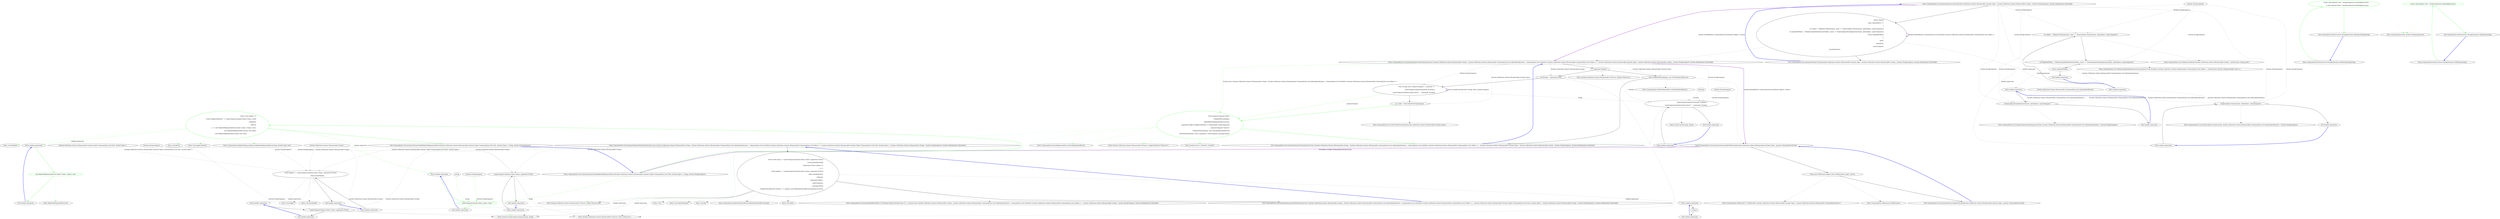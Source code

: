 digraph  {
m0_66 [label="Entry Unk.SingleOrDefault", span="", cluster="Unk.SingleOrDefault", file="InstanceChooser.cs"];
m0_28 [label="Entry CommandLine.Core.InstanceChooser.MakeNotParsed(System.Collections.Generic.IEnumerable<System.Type>, params CommandLine.Error[])", span="95-95", cluster="CommandLine.Core.InstanceChooser.MakeNotParsed(System.Collections.Generic.IEnumerable<System.Type>, params CommandLine.Error[])", file="InstanceChooser.cs"];
m0_77 [label="return new NotParsed<object>(new NullInstance(), types, errors);", span="97-97", cluster="CommandLine.Core.InstanceChooser.MakeNotParsed(System.Collections.Generic.IEnumerable<System.Type>, params CommandLine.Error[])", file="InstanceChooser.cs"];
m0_78 [label="Exit CommandLine.Core.InstanceChooser.MakeNotParsed(System.Collections.Generic.IEnumerable<System.Type>, params CommandLine.Error[])", span="95-95", cluster="CommandLine.Core.InstanceChooser.MakeNotParsed(System.Collections.Generic.IEnumerable<System.Type>, params CommandLine.Error[])", file="InstanceChooser.cs"];
m0_26 [label="Entry System.Collections.Generic.IEnumerable<TSource>.Empty<TSource>()", span="57-57", cluster="System.Collections.Generic.IEnumerable<TSource>.Empty<TSource>()", file="InstanceChooser.cs"];
m0_45 [label="Entry Unk.>", span="", cluster="Unk.>", file="InstanceChooser.cs"];
m0_49 [label="Entry Unk.MakeNotParsed", span="", cluster="Unk.MakeNotParsed", file="InstanceChooser.cs"];
m0_44 [label="Entry Unk.Any", span="", cluster="Unk.Any", file="InstanceChooser.cs"];
m0_18 [label="Entry CommandLine.Core.NameLookup.HavingSeparator(string, System.Collections.Generic.IEnumerable<CommandLine.Core.OptionSpecification>, System.StringComparer)", span="16-16", cluster="CommandLine.Core.NameLookup.HavingSeparator(string, System.Collections.Generic.IEnumerable<CommandLine.Core.OptionSpecification>, System.StringComparer)", file="InstanceChooser.cs"];
m0_31 [label="Entry System.Func<T, TResult>.Invoke(T)", span="0-0", cluster="System.Func<T, TResult>.Invoke(T)", file="InstanceChooser.cs"];
m0_79 [label="Entry CommandLine.NotParsed<T>.NotParsed(T, System.Collections.Generic.IEnumerable<System.Type>, System.Collections.Generic.IEnumerable<CommandLine.Error>)", span="136-136", cluster="CommandLine.NotParsed<T>.NotParsed(T, System.Collections.Generic.IEnumerable<System.Type>, System.Collections.Generic.IEnumerable<CommandLine.Error>)", file="InstanceChooser.cs"];
m0_48 [label="Entry CommandLine.BadVerbSelectedError.BadVerbSelectedError(string)", span="357-357", cluster="CommandLine.BadVerbSelectedError.BadVerbSelectedError(string)", file="InstanceChooser.cs"];
m0_68 [label="Entry CommandLine.HelpVerbRequestedError.HelpVerbRequestedError(string, System.Type, bool)", span="383-383", cluster="CommandLine.HelpVerbRequestedError.HelpVerbRequestedError(string, System.Type, bool)", file="InstanceChooser.cs"];
m0_3 [label="Entry CommandLine.Core.InstanceChooser.Choose(System.Func<System.Collections.Generic.IEnumerable<string>, System.Collections.Generic.IEnumerable<CommandLine.Core.OptionSpecification>, CommandLine.Core.StatePair<System.Collections.Generic.IEnumerable<CommandLine.Core.Token>>>, System.Collections.Generic.IEnumerable<System.Type>, System.Collections.Generic.IEnumerable<string>, System.StringComparer, System.Globalization.CultureInfo)", span="32-32", cluster="CommandLine.Core.InstanceChooser.Choose(System.Func<System.Collections.Generic.IEnumerable<string>, System.Collections.Generic.IEnumerable<CommandLine.Core.OptionSpecification>, CommandLine.Core.StatePair<System.Collections.Generic.IEnumerable<CommandLine.Core.Token>>>, System.Collections.Generic.IEnumerable<System.Type>, System.Collections.Generic.IEnumerable<string>, System.StringComparer, System.Globalization.CultureInfo)", file="InstanceChooser.cs"];
m0_24 [label="return preprocCompare(''help'')\r\n                ? MakeNotParsed(types,\r\n                    MakeHelpVerbRequestedError(verbs,\r\n                        arguments.Skip(1).SingleOrDefault() ?? string.Empty, nameComparer))\r\n                : preprocCompare(''version'')\r\n                    ? MakeNotParsed(types, new VersionRequestedError())\r\n                    : MatchVerb(tokenizer, verbs, arguments, nameComparer, parsingCulture);", span="52-58", cluster="CommandLine.Core.InstanceChooser.Choose(System.Func<System.Collections.Generic.IEnumerable<string>, System.Collections.Generic.IEnumerable<CommandLine.Core.OptionSpecification>, CommandLine.Core.StatePair<System.Collections.Generic.IEnumerable<CommandLine.Core.Token>>>, System.Collections.Generic.IEnumerable<System.Type>, System.Collections.Generic.IEnumerable<string>, System.StringComparer, System.Globalization.CultureInfo)", color=green, community=1, file="InstanceChooser.cs"];
m0_22 [label="Func<string, bool> preprocCompare = command =>\r\n                    nameComparer.Equals(command, firstArg) ||\r\n                    nameComparer.Equals(string.Concat(''--'', command), firstArg)", span="46-48", cluster="CommandLine.Core.InstanceChooser.Choose(System.Func<System.Collections.Generic.IEnumerable<string>, System.Collections.Generic.IEnumerable<CommandLine.Core.OptionSpecification>, CommandLine.Core.StatePair<System.Collections.Generic.IEnumerable<CommandLine.Core.Token>>>, System.Collections.Generic.IEnumerable<System.Type>, System.Collections.Generic.IEnumerable<string>, System.StringComparer, System.Globalization.CultureInfo)", file="InstanceChooser.cs"];
m0_23 [label="var verbs = Verb.SelectFromTypes(types)", span="50-50", cluster="CommandLine.Core.InstanceChooser.Choose(System.Func<System.Collections.Generic.IEnumerable<string>, System.Collections.Generic.IEnumerable<CommandLine.Core.OptionSpecification>, CommandLine.Core.StatePair<System.Collections.Generic.IEnumerable<CommandLine.Core.Token>>>, System.Collections.Generic.IEnumerable<System.Type>, System.Collections.Generic.IEnumerable<string>, System.StringComparer, System.Globalization.CultureInfo)", file="InstanceChooser.cs"];
m0_19 [label="arguments.Empty()", span="39-39", cluster="CommandLine.Core.InstanceChooser.Choose(System.Func<System.Collections.Generic.IEnumerable<string>, System.Collections.Generic.IEnumerable<CommandLine.Core.OptionSpecification>, CommandLine.Core.StatePair<System.Collections.Generic.IEnumerable<CommandLine.Core.Token>>>, System.Collections.Generic.IEnumerable<System.Type>, System.Collections.Generic.IEnumerable<string>, System.StringComparer, System.Globalization.CultureInfo)", file="InstanceChooser.cs"];
m0_20 [label="return MakeNotParsed(types, new NoVerbSelectedError());", span="41-41", cluster="CommandLine.Core.InstanceChooser.Choose(System.Func<System.Collections.Generic.IEnumerable<string>, System.Collections.Generic.IEnumerable<CommandLine.Core.OptionSpecification>, CommandLine.Core.StatePair<System.Collections.Generic.IEnumerable<CommandLine.Core.Token>>>, System.Collections.Generic.IEnumerable<System.Type>, System.Collections.Generic.IEnumerable<string>, System.StringComparer, System.Globalization.CultureInfo)", file="InstanceChooser.cs"];
m0_21 [label="var firstArg = arguments.First()", span="44-44", cluster="CommandLine.Core.InstanceChooser.Choose(System.Func<System.Collections.Generic.IEnumerable<string>, System.Collections.Generic.IEnumerable<CommandLine.Core.OptionSpecification>, CommandLine.Core.StatePair<System.Collections.Generic.IEnumerable<CommandLine.Core.Token>>>, System.Collections.Generic.IEnumerable<System.Type>, System.Collections.Generic.IEnumerable<string>, System.StringComparer, System.Globalization.CultureInfo)", file="InstanceChooser.cs"];
m0_25 [label="Exit CommandLine.Core.InstanceChooser.Choose(System.Func<System.Collections.Generic.IEnumerable<string>, System.Collections.Generic.IEnumerable<CommandLine.Core.OptionSpecification>, CommandLine.Core.StatePair<System.Collections.Generic.IEnumerable<CommandLine.Core.Token>>>, System.Collections.Generic.IEnumerable<System.Type>, System.Collections.Generic.IEnumerable<string>, System.StringComparer, System.Globalization.CultureInfo)", span="32-32", cluster="CommandLine.Core.InstanceChooser.Choose(System.Func<System.Collections.Generic.IEnumerable<string>, System.Collections.Generic.IEnumerable<CommandLine.Core.OptionSpecification>, CommandLine.Core.StatePair<System.Collections.Generic.IEnumerable<CommandLine.Core.Token>>>, System.Collections.Generic.IEnumerable<System.Type>, System.Collections.Generic.IEnumerable<string>, System.StringComparer, System.Globalization.CultureInfo)", file="InstanceChooser.cs"];
m0_14 [label="Entry CommandLine.Core.NameLookup.Contains(string, System.Collections.Generic.IEnumerable<CommandLine.Core.OptionSpecification>, System.StringComparer)", span="11-11", cluster="CommandLine.Core.NameLookup.Contains(string, System.Collections.Generic.IEnumerable<CommandLine.Core.OptionSpecification>, System.StringComparer)", file="InstanceChooser.cs"];
m0_35 [label="Entry CommandLine.VersionRequestedError.VersionRequestedError()", span="432-432", cluster="CommandLine.VersionRequestedError.VersionRequestedError()", file="InstanceChooser.cs"];
m0_40 [label="Entry System.StringComparer.Equals(string, string)", span="0-0", cluster="System.StringComparer.Equals(string, string)", file="InstanceChooser.cs"];
m0_67 [label="Entry Unk.ToMaybe", span="", cluster="Unk.ToMaybe", file="InstanceChooser.cs"];
m0_56 [label="Entry Unk.Single", span="", cluster="Unk.Single", file="InstanceChooser.cs"];
m0_41 [label="Entry string.Concat(string, string)", span="0-0", cluster="string.Concat(string, string)", file="InstanceChooser.cs"];
m0_15 [label="Entry lambda expression", span="23-23", cluster="lambda expression", file="InstanceChooser.cs"];
m0_70 [label="Entry lambda expression", span="87-87", cluster="lambda expression", file="InstanceChooser.cs"];
m0_73 [label="Entry lambda expression", span="90-90", cluster="lambda expression", file="InstanceChooser.cs"];
m0_71 [label="nameComparer.Equals(v.Item1.Name, verb)", span="87-87", cluster="lambda expression", color=green, community=0, file="InstanceChooser.cs"];
m0_72 [label="Exit lambda expression", span="87-87", cluster="lambda expression", file="InstanceChooser.cs"];
m0_74 [label="new HelpVerbRequestedError(v.Item1.Name, v.Item2, true)", span="90-90", cluster="lambda expression", color=green, community=0, file="InstanceChooser.cs"];
m0_75 [label="Exit lambda expression", span="90-90", cluster="lambda expression", file="InstanceChooser.cs"];
m0_38 [label="nameComparer.Equals(command, firstArg) ||\r\n                    nameComparer.Equals(string.Concat(''--'', command), firstArg)", span="47-48", cluster="lambda expression", file="InstanceChooser.cs"];
m0_51 [label="nameComparer.Equals(a.Item1.Name, arguments.First())", span="68-68", cluster="lambda expression", file="InstanceChooser.cs"];
m0_54 [label="verbs.Single(v => nameComparer.Equals(v.Item1.Name, arguments.First()))\r\n                                .Item2.AutoDefault()", span="72-73", cluster="lambda expression", file="InstanceChooser.cs"];
m0_59 [label="nameComparer.Equals(v.Item1.Name, arguments.First())", span="72-72", cluster="lambda expression", file="InstanceChooser.cs"];
m0_5 [label="var tokens = Tokenizer.Tokenize(args, name => NameLookup.Contains(name, optionSpecs, nameComparer))", span="22-22", cluster="lambda expression", file="InstanceChooser.cs"];
m0_12 [label="NameLookup.Contains(name, optionSpecs, nameComparer)", span="22-22", cluster="lambda expression", file="InstanceChooser.cs"];
m0_6 [label="var explodedTokens = Tokenizer.ExplodeOptionList(tokens, name => NameLookup.HavingSeparator(name, optionSpecs, nameComparer))", span="23-23", cluster="lambda expression", file="InstanceChooser.cs"];
m0_16 [label="NameLookup.HavingSeparator(name, optionSpecs, nameComparer)", span="23-23", cluster="lambda expression", file="InstanceChooser.cs"];
m0_4 [label="Entry lambda expression", span="20-25", cluster="lambda expression", file="InstanceChooser.cs"];
m0_37 [label="Entry lambda expression", span="46-48", cluster="lambda expression", file="InstanceChooser.cs"];
m0_39 [label="Exit lambda expression", span="46-48", cluster="lambda expression", file="InstanceChooser.cs"];
m0_50 [label="Entry lambda expression", span="68-68", cluster="lambda expression", file="InstanceChooser.cs"];
m0_53 [label="Entry lambda expression", span="71-73", cluster="lambda expression", file="InstanceChooser.cs"];
m0_61 [label="Entry lambda expression", span="78-78", cluster="lambda expression", file="InstanceChooser.cs"];
m0_52 [label="Exit lambda expression", span="68-68", cluster="lambda expression", file="InstanceChooser.cs"];
m0_55 [label="Exit lambda expression", span="71-73", cluster="lambda expression", file="InstanceChooser.cs"];
m0_58 [label="Entry lambda expression", span="72-72", cluster="lambda expression", file="InstanceChooser.cs"];
m0_60 [label="Exit lambda expression", span="72-72", cluster="lambda expression", file="InstanceChooser.cs"];
m0_11 [label="Entry lambda expression", span="22-22", cluster="lambda expression", file="InstanceChooser.cs"];
m0_13 [label="Exit lambda expression", span="22-22", cluster="lambda expression", file="InstanceChooser.cs"];
m0_7 [label="return explodedTokens;", span="24-24", cluster="lambda expression", file="InstanceChooser.cs"];
m0_17 [label="Exit lambda expression", span="23-23", cluster="lambda expression", file="InstanceChooser.cs"];
m0_8 [label="Exit lambda expression", span="20-25", cluster="lambda expression", file="InstanceChooser.cs"];
m0_62 [label="v.Item2", span="78-78", cluster="lambda expression", file="InstanceChooser.cs"];
m0_63 [label="Exit lambda expression", span="78-78", cluster="lambda expression", file="InstanceChooser.cs"];
m0_29 [label="Entry System.Collections.Generic.IEnumerable<TSource>.First<TSource>()", span="0-0", cluster="System.Collections.Generic.IEnumerable<TSource>.First<TSource>()", file="InstanceChooser.cs"];
m0_32 [label="Entry System.Collections.Generic.IEnumerable<TSource>.Skip<TSource>(int)", span="0-0", cluster="System.Collections.Generic.IEnumerable<TSource>.Skip<TSource>(int)", file="InstanceChooser.cs"];
m0_34 [label="Entry CommandLine.Core.InstanceChooser.MakeHelpVerbRequestedError(System.Collections.Generic.IEnumerable<System.Tuple<CommandLine.Core.Verb, System.Type>>, string, System.StringComparer)", span="81-81", cluster="CommandLine.Core.InstanceChooser.MakeHelpVerbRequestedError(System.Collections.Generic.IEnumerable<System.Tuple<CommandLine.Core.Verb, System.Type>>, string, System.StringComparer)", file="InstanceChooser.cs"];
m0_64 [label="return verb.Length > 0\r\n                ? verbs.SingleOrDefault(v => nameComparer.Equals(v.Item1.Name, verb))\r\n                        .ToMaybe()\r\n                        .Return(\r\n                            v => new HelpVerbRequestedError(v.Item1.Name, v.Item2, true),\r\n                            new HelpVerbRequestedError(null, null, false))\r\n                : new HelpVerbRequestedError(null, null, false);", span="86-92", cluster="CommandLine.Core.InstanceChooser.MakeHelpVerbRequestedError(System.Collections.Generic.IEnumerable<System.Tuple<CommandLine.Core.Verb, System.Type>>, string, System.StringComparer)", color=green, community=1, file="InstanceChooser.cs"];
m0_65 [label="Exit CommandLine.Core.InstanceChooser.MakeHelpVerbRequestedError(System.Collections.Generic.IEnumerable<System.Tuple<CommandLine.Core.Verb, System.Type>>, string, System.StringComparer)", span="81-81", cluster="CommandLine.Core.InstanceChooser.MakeHelpVerbRequestedError(System.Collections.Generic.IEnumerable<System.Tuple<CommandLine.Core.Verb, System.Type>>, string, System.StringComparer)", file="InstanceChooser.cs"];
m0_47 [label="Entry Unk.Select", span="", cluster="Unk.Select", file="InstanceChooser.cs"];
m0_27 [label="Entry CommandLine.NoVerbSelectedError.NoVerbSelectedError()", span="421-421", cluster="CommandLine.NoVerbSelectedError.NoVerbSelectedError()", file="InstanceChooser.cs"];
m0_0 [label="Entry CommandLine.Core.InstanceChooser.Choose(System.Collections.Generic.IEnumerable<System.Type>, System.Collections.Generic.IEnumerable<string>, System.StringComparer, System.Globalization.CultureInfo)", span="13-13", cluster="CommandLine.Core.InstanceChooser.Choose(System.Collections.Generic.IEnumerable<System.Type>, System.Collections.Generic.IEnumerable<string>, System.StringComparer, System.Globalization.CultureInfo)", file="InstanceChooser.cs"];
m0_1 [label="return Choose(\r\n                (args, optionSpecs) =>\r\n                    {\r\n                        var tokens = Tokenizer.Tokenize(args, name => NameLookup.Contains(name, optionSpecs, nameComparer));\r\n                        var explodedTokens = Tokenizer.ExplodeOptionList(tokens, name => NameLookup.HavingSeparator(name, optionSpecs, nameComparer));\r\n                        return explodedTokens;\r\n                    },\r\n                types,\r\n                arguments,\r\n                nameComparer,\r\n                parsingCulture);", span="19-29", cluster="CommandLine.Core.InstanceChooser.Choose(System.Collections.Generic.IEnumerable<System.Type>, System.Collections.Generic.IEnumerable<string>, System.StringComparer, System.Globalization.CultureInfo)", file="InstanceChooser.cs"];
m0_2 [label="Exit CommandLine.Core.InstanceChooser.Choose(System.Collections.Generic.IEnumerable<System.Type>, System.Collections.Generic.IEnumerable<string>, System.StringComparer, System.Globalization.CultureInfo)", span="13-13", cluster="CommandLine.Core.InstanceChooser.Choose(System.Collections.Generic.IEnumerable<System.Type>, System.Collections.Generic.IEnumerable<string>, System.StringComparer, System.Globalization.CultureInfo)", file="InstanceChooser.cs"];
m0_9 [label="Entry CommandLine.Core.Tokenizer.Tokenize(System.Collections.Generic.IEnumerable<string>, System.Func<string, bool>)", span="12-12", cluster="CommandLine.Core.Tokenizer.Tokenize(System.Collections.Generic.IEnumerable<string>, System.Func<string, bool>)", file="InstanceChooser.cs"];
m0_69 [label="Entry Unk.Return", span="", cluster="Unk.Return", file="InstanceChooser.cs"];
m0_36 [label="Entry CommandLine.Core.InstanceChooser.MatchVerb(System.Func<System.Collections.Generic.IEnumerable<string>, System.Collections.Generic.IEnumerable<CommandLine.Core.OptionSpecification>, CommandLine.Core.StatePair<System.Collections.Generic.IEnumerable<CommandLine.Core.Token>>>, System.Collections.Generic.IEnumerable<System.Tuple<CommandLine.Core.Verb, System.Type>>, System.Collections.Generic.IEnumerable<string>, System.StringComparer, System.Globalization.CultureInfo)", span="61-61", cluster="CommandLine.Core.InstanceChooser.MatchVerb(System.Func<System.Collections.Generic.IEnumerable<string>, System.Collections.Generic.IEnumerable<CommandLine.Core.OptionSpecification>, CommandLine.Core.StatePair<System.Collections.Generic.IEnumerable<CommandLine.Core.Token>>>, System.Collections.Generic.IEnumerable<System.Tuple<CommandLine.Core.Verb, System.Type>>, System.Collections.Generic.IEnumerable<string>, System.StringComparer, System.Globalization.CultureInfo)", file="InstanceChooser.cs"];
m0_42 [label="return verbs.Any(a => nameComparer.Equals(a.Item1.Name, arguments.First()))\r\n                ? InstanceBuilder.Build(\r\n                    Maybe.Just<Func<object>>(\r\n                        () =>\r\n                            verbs.Single(v => nameComparer.Equals(v.Item1.Name, arguments.First()))\r\n                                .Item2.AutoDefault()),\r\n                    tokenizer,\r\n                    arguments.Skip(1),\r\n                    nameComparer,\r\n                    parsingCulture)\r\n                : MakeNotParsed(verbs.Select(v => v.Item2), new BadVerbSelectedError(arguments.First()));", span="68-78", cluster="CommandLine.Core.InstanceChooser.MatchVerb(System.Func<System.Collections.Generic.IEnumerable<string>, System.Collections.Generic.IEnumerable<CommandLine.Core.OptionSpecification>, CommandLine.Core.StatePair<System.Collections.Generic.IEnumerable<CommandLine.Core.Token>>>, System.Collections.Generic.IEnumerable<System.Tuple<CommandLine.Core.Verb, System.Type>>, System.Collections.Generic.IEnumerable<string>, System.StringComparer, System.Globalization.CultureInfo)", file="InstanceChooser.cs"];
m0_43 [label="Exit CommandLine.Core.InstanceChooser.MatchVerb(System.Func<System.Collections.Generic.IEnumerable<string>, System.Collections.Generic.IEnumerable<CommandLine.Core.OptionSpecification>, CommandLine.Core.StatePair<System.Collections.Generic.IEnumerable<CommandLine.Core.Token>>>, System.Collections.Generic.IEnumerable<System.Tuple<CommandLine.Core.Verb, System.Type>>, System.Collections.Generic.IEnumerable<string>, System.StringComparer, System.Globalization.CultureInfo)", span="61-61", cluster="CommandLine.Core.InstanceChooser.MatchVerb(System.Func<System.Collections.Generic.IEnumerable<string>, System.Collections.Generic.IEnumerable<CommandLine.Core.OptionSpecification>, CommandLine.Core.StatePair<System.Collections.Generic.IEnumerable<CommandLine.Core.Token>>>, System.Collections.Generic.IEnumerable<System.Tuple<CommandLine.Core.Verb, System.Type>>, System.Collections.Generic.IEnumerable<string>, System.StringComparer, System.Globalization.CultureInfo)", file="InstanceChooser.cs"];
m0_46 [label="Entry CommandLine.Core.InstanceBuilder.Build<T>(CSharpx.Maybe<System.Func<T>>, System.Func<System.Collections.Generic.IEnumerable<string>, System.Collections.Generic.IEnumerable<CommandLine.Core.OptionSpecification>, CommandLine.Core.StatePair<System.Collections.Generic.IEnumerable<CommandLine.Core.Token>>>, System.Collections.Generic.IEnumerable<string>, System.StringComparer, System.Globalization.CultureInfo)", span="35-35", cluster="CommandLine.Core.InstanceBuilder.Build<T>(CSharpx.Maybe<System.Func<T>>, System.Func<System.Collections.Generic.IEnumerable<string>, System.Collections.Generic.IEnumerable<CommandLine.Core.OptionSpecification>, CommandLine.Core.StatePair<System.Collections.Generic.IEnumerable<CommandLine.Core.Token>>>, System.Collections.Generic.IEnumerable<string>, System.StringComparer, System.Globalization.CultureInfo)", file="InstanceChooser.cs"];
m0_57 [label="Entry Unk.AutoDefault", span="", cluster="Unk.AutoDefault", file="InstanceChooser.cs"];
m0_80 [label="Entry CommandLine.NullInstance.NullInstance()", span="9-9", cluster="CommandLine.NullInstance.NullInstance()", file="InstanceChooser.cs"];
m0_30 [label="Entry CommandLine.Core.Verb.SelectFromTypes(System.Collections.Generic.IEnumerable<System.Type>)", span="40-40", cluster="CommandLine.Core.Verb.SelectFromTypes(System.Collections.Generic.IEnumerable<System.Type>)", file="InstanceChooser.cs"];
m0_10 [label="Entry CommandLine.Core.Tokenizer.ExplodeOptionList(CommandLine.Core.StatePair<System.Collections.Generic.IEnumerable<CommandLine.Core.Token>>, System.Func<string, CSharpx.Maybe<char>>)", span="45-45", cluster="CommandLine.Core.Tokenizer.ExplodeOptionList(CommandLine.Core.StatePair<System.Collections.Generic.IEnumerable<CommandLine.Core.Token>>, System.Func<string, CSharpx.Maybe<char>>)", file="InstanceChooser.cs"];
m0_33 [label="Entry System.Collections.Generic.IEnumerable<TSource>.SingleOrDefault<TSource>()", span="0-0", cluster="System.Collections.Generic.IEnumerable<TSource>.SingleOrDefault<TSource>()", file="InstanceChooser.cs"];
m0_76 [label="Entry HelpVerbRequestedError.cstr", span="", cluster="HelpVerbRequestedError.cstr", file="InstanceChooser.cs"];
m0_88 [label=string, span="", file="InstanceChooser.cs"];
m0_89 [label="System.StringComparer", span="", file="InstanceChooser.cs"];
m0_83 [label="System.StringComparer", span="", file="InstanceChooser.cs"];
m0_84 [label=firstArg, span="", file="InstanceChooser.cs"];
m0_85 [label="System.Collections.Generic.IEnumerable<string>", span="", file="InstanceChooser.cs"];
m0_86 [label="System.StringComparer", span="", file="InstanceChooser.cs"];
m0_87 [label="System.Collections.Generic.IEnumerable<System.Tuple<CommandLine.Core.Verb, System.Type>>", span="", file="InstanceChooser.cs"];
m0_81 [label="System.StringComparer", span="", file="InstanceChooser.cs"];
m0_82 [label="System.Collections.Generic.IEnumerable<CommandLine.Core.OptionSpecification>", span="", file="InstanceChooser.cs"];
m1_37 [label="Entry string.Equals(string, System.StringComparison)", span="0-0", cluster="string.Equals(string, System.StringComparison)", file="StringExtensions.cs"];
m1_34 [label="Entry CommandLine.Infrastructure.StringExtensions.IsBooleanString(string)", span="55-55", cluster="CommandLine.Infrastructure.StringExtensions.IsBooleanString(string)", file="StringExtensions.cs"];
m1_35 [label="return value.Equals(''true'', StringComparison.OrdinalIgnoreCase)\r\n                || value.Equals(''false'', StringComparison.OrdinalIgnoreCase);", span="57-58", cluster="CommandLine.Infrastructure.StringExtensions.IsBooleanString(string)", color=green, community=0, file="StringExtensions.cs"];
m1_36 [label="Exit CommandLine.Infrastructure.StringExtensions.IsBooleanString(string)", span="55-55", cluster="CommandLine.Infrastructure.StringExtensions.IsBooleanString(string)", file="StringExtensions.cs"];
m1_38 [label="Entry CommandLine.Infrastructure.StringExtensions.ToBoolean(string)", span="61-61", cluster="CommandLine.Infrastructure.StringExtensions.ToBoolean(string)", file="StringExtensions.cs"];
m1_39 [label="return value.Equals(''true'', StringComparison.OrdinalIgnoreCase);", span="63-63", cluster="CommandLine.Infrastructure.StringExtensions.ToBoolean(string)", color=green, community=0, file="StringExtensions.cs"];
m1_40 [label="Exit CommandLine.Infrastructure.StringExtensions.ToBoolean(string)", span="61-61", cluster="CommandLine.Infrastructure.StringExtensions.ToBoolean(string)", file="StringExtensions.cs"];
m0_28 -> m0_34  [key=3, color=darkorchid, style=bold, label="Parameter variable CommandLine.Error[] errors"];
m0_28 -> m0_77  [key=0, style=solid];
m0_77 -> m0_78  [key=0, style=solid];
m0_77 -> m0_79  [key=2, style=dotted];
m0_77 -> m0_80  [key=2, style=dotted];
m0_78 -> m0_28  [key=0, style=bold, color=blue];
m0_3 -> m0_24  [key=1, style=dashed, color=green, label="System.Func<System.Collections.Generic.IEnumerable<string>, System.Collections.Generic.IEnumerable<CommandLine.Core.OptionSpecification>, CommandLine.Core.StatePair<System.Collections.Generic.IEnumerable<CommandLine.Core.Token>>>"];
m0_3 -> m0_19  [key=0, style=solid];
m0_3 -> m0_20  [key=1, style=dashed, color=darkseagreen4, label="System.Collections.Generic.IEnumerable<System.Type>"];
m0_3 -> m0_21  [key=1, style=dashed, color=darkseagreen4, label="System.Collections.Generic.IEnumerable<string>"];
m0_3 -> m0_22  [key=1, style=dashed, color=darkseagreen4, label="System.StringComparer"];
m0_3 -> m0_38  [key=1, style=dashed, color=darkseagreen4, label="System.StringComparer"];
m0_3 -> m0_23  [key=1, style=dashed, color=darkseagreen4, label="System.Collections.Generic.IEnumerable<System.Type>"];
m0_3 -> m0_28  [key=3, color=darkorchid, style=bold, label="method methodReturn CommandLine.ParserResult<object> Choose"];
m0_24 -> m0_25  [key=0, style=solid, color=green];
m0_24 -> m0_31  [key=2, style=dotted, color=green];
m0_24 -> m0_32  [key=2, style=dotted, color=green];
m0_24 -> m0_33  [key=2, style=dotted, color=green];
m0_24 -> m0_34  [key=2, style=dotted, color=green];
m0_24 -> m0_28  [key=2, style=dotted, color=green];
m0_24 -> m0_35  [key=2, style=dotted, color=green];
m0_24 -> m0_36  [key=2, style=dotted, color=green];
m0_22 -> m0_24  [key=1, style=dashed, color=green, label=preprocCompare];
m0_22 -> m0_22  [key=3, color=darkorchid, style=bold, label="Local variable System.Func<string, bool> preprocCompare"];
m0_22 -> m0_23  [key=0, style=solid];
m0_22 -> m0_38  [key=1, style=dashed, color=darkseagreen4, label=string];
m0_23 -> m0_24  [key=0, style=solid, color=green];
m0_23 -> m0_30  [key=2, style=dotted];
m0_19 -> m0_20  [key=0, style=solid];
m0_19 -> m0_21  [key=0, style=solid];
m0_19 -> m0_26  [key=2, style=dotted];
m0_20 -> m0_25  [key=0, style=solid];
m0_20 -> m0_28  [key=2, style=dotted];
m0_20 -> m0_27  [key=2, style=dotted];
m0_21 -> m0_22  [key=0, style=solid];
m0_21 -> m0_29  [key=2, style=dotted];
m0_21 -> m0_38  [key=1, style=dashed, color=darkseagreen4, label=firstArg];
m0_25 -> m0_3  [key=0, style=bold, color=blue];
m0_15 -> m0_16  [key=0, style=solid];
m0_70 -> m0_71  [key=0, style=solid, color=green];
m0_73 -> m0_74  [key=0, style=solid, color=green];
m0_71 -> m0_72  [key=0, style=solid, color=green];
m0_71 -> m0_40  [key=2, style=dotted, color=green];
m0_72 -> m0_70  [key=0, style=bold, color=blue];
m0_74 -> m0_75  [key=0, style=solid, color=green];
m0_74 -> m0_76  [key=2, style=dotted, color=green];
m0_75 -> m0_73  [key=0, style=bold, color=blue];
m0_38 -> m0_40  [key=2, style=dotted];
m0_38 -> m0_39  [key=0, style=solid];
m0_38 -> m0_41  [key=2, style=dotted];
m0_51 -> m0_40  [key=2, style=dotted];
m0_51 -> m0_52  [key=0, style=solid];
m0_51 -> m0_29  [key=2, style=dotted];
m0_54 -> m0_55  [key=0, style=solid];
m0_54 -> m0_56  [key=2, style=dotted];
m0_54 -> m0_57  [key=2, style=dotted];
m0_54 -> m0_58  [key=1, style=dashed, color=darkseagreen4, label="lambda expression"];
m0_59 -> m0_40  [key=2, style=dotted];
m0_59 -> m0_60  [key=0, style=solid];
m0_59 -> m0_29  [key=2, style=dotted];
m0_5 -> m0_6  [key=0, style=solid];
m0_5 -> m0_9  [key=2, style=dotted];
m0_5 -> m0_11  [key=1, style=dashed, color=darkseagreen4, label="lambda expression"];
m0_12 -> m0_13  [key=0, style=solid];
m0_12 -> m0_14  [key=2, style=dotted];
m0_6 -> m0_7  [key=0, style=solid];
m0_6 -> m0_10  [key=2, style=dotted];
m0_6 -> m0_15  [key=1, style=dashed, color=darkseagreen4, label="lambda expression"];
m0_16 -> m0_17  [key=0, style=solid];
m0_16 -> m0_18  [key=2, style=dotted];
m0_4 -> m0_5  [key=0, style=solid];
m0_4 -> m0_12  [key=1, style=dashed, color=darkseagreen4, label="System.Collections.Generic.IEnumerable<CommandLine.Core.OptionSpecification>"];
m0_4 -> m0_6  [key=1, style=dashed, color=darkseagreen4, label="System.Collections.Generic.IEnumerable<CommandLine.Core.OptionSpecification>"];
m0_4 -> m0_16  [key=1, style=dashed, color=darkseagreen4, label="System.Collections.Generic.IEnumerable<CommandLine.Core.OptionSpecification>"];
m0_37 -> m0_38  [key=0, style=solid];
m0_39 -> m0_37  [key=0, style=bold, color=blue];
m0_50 -> m0_51  [key=0, style=solid];
m0_53 -> m0_54  [key=0, style=solid];
m0_61 -> m0_62  [key=0, style=solid];
m0_52 -> m0_50  [key=0, style=bold, color=blue];
m0_55 -> m0_53  [key=0, style=bold, color=blue];
m0_58 -> m0_59  [key=0, style=solid];
m0_60 -> m0_58  [key=0, style=bold, color=blue];
m0_11 -> m0_12  [key=0, style=solid];
m0_13 -> m0_11  [key=0, style=bold, color=blue];
m0_7 -> m0_8  [key=0, style=solid];
m0_17 -> m0_15  [key=0, style=bold, color=blue];
m0_8 -> m0_4  [key=0, style=bold, color=blue];
m0_62 -> m0_63  [key=0, style=solid];
m0_63 -> m0_61  [key=0, style=bold, color=blue];
m0_34 -> m0_64  [key=0, style=solid, color=green];
m0_34 -> m0_71  [key=1, style=dashed, color=green, label=string];
m0_64 -> m0_65  [key=0, style=solid, color=green];
m0_64 -> m0_66  [key=2, style=dotted, color=green];
m0_64 -> m0_67  [key=2, style=dotted, color=green];
m0_64 -> m0_68  [key=2, style=dotted, color=green];
m0_64 -> m0_69  [key=2, style=dotted, color=green];
m0_64 -> m0_70  [key=1, style=dashed, color=green, label="lambda expression"];
m0_64 -> m0_73  [key=1, style=dashed, color=green, label="lambda expression"];
m0_65 -> m0_34  [key=0, style=bold, color=blue];
m0_0 -> m0_3  [key=3, color=darkorchid, style=bold, label="method methodReturn CommandLine.ParserResult<object> Choose"];
m0_0 -> m0_1  [key=0, style=solid];
m0_0 -> m0_5  [key=1, style=dashed, color=darkseagreen4, label="System.StringComparer"];
m0_0 -> m0_12  [key=1, style=dashed, color=darkseagreen4, label="System.StringComparer"];
m0_0 -> m0_6  [key=1, style=dashed, color=darkseagreen4, label="System.StringComparer"];
m0_0 -> m0_16  [key=1, style=dashed, color=darkseagreen4, label="System.StringComparer"];
m0_1 -> m0_3  [key=2, style=dotted];
m0_1 -> m0_1  [key=3, color=darkorchid, style=bold, label="method methodReturn CommandLine.Core.StatePair<System.Collections.Generic.IEnumerable<CommandLine.Core.Token>> "];
m0_1 -> m0_2  [key=0, style=solid];
m0_1 -> m0_4  [key=1, style=dashed, color=darkseagreen4, label="lambda expression"];
m0_2 -> m0_0  [key=0, style=bold, color=blue];
m0_36 -> m0_42  [key=0, style=solid];
m0_36 -> m0_51  [key=1, style=dashed, color=darkseagreen4, label="System.Collections.Generic.IEnumerable<string>"];
m0_36 -> m0_54  [key=1, style=dashed, color=darkseagreen4, label="System.Collections.Generic.IEnumerable<System.Tuple<CommandLine.Core.Verb, System.Type>>"];
m0_36 -> m0_59  [key=1, style=dashed, color=darkseagreen4, label="System.Collections.Generic.IEnumerable<string>"];
m0_42 -> m0_32  [key=2, style=dotted];
m0_42 -> m0_43  [key=0, style=solid];
m0_42 -> m0_44  [key=2, style=dotted];
m0_42 -> m0_45  [key=2, style=dotted];
m0_42 -> m0_46  [key=2, style=dotted];
m0_42 -> m0_47  [key=2, style=dotted];
m0_42 -> m0_48  [key=2, style=dotted];
m0_42 -> m0_29  [key=2, style=dotted];
m0_42 -> m0_49  [key=2, style=dotted];
m0_42 -> m0_50  [key=1, style=dashed, color=darkseagreen4, label="lambda expression"];
m0_42 -> m0_53  [key=1, style=dashed, color=darkseagreen4, label="lambda expression"];
m0_42 -> m0_61  [key=1, style=dashed, color=darkseagreen4, label="lambda expression"];
m0_43 -> m0_36  [key=0, style=bold, color=blue];
m0_88 -> m0_71  [key=1, style=dashed, color=green, label=string];
m0_89 -> m0_71  [key=1, style=dashed, color=green, label="System.StringComparer"];
m0_83 -> m0_38  [key=1, style=dashed, color=darkseagreen4, label="System.StringComparer"];
m0_84 -> m0_38  [key=1, style=dashed, color=darkseagreen4, label=firstArg];
m0_85 -> m0_51  [key=1, style=dashed, color=darkseagreen4, label="System.Collections.Generic.IEnumerable<string>"];
m0_85 -> m0_54  [key=1, style=dashed, color=darkseagreen4, label="System.Collections.Generic.IEnumerable<string>"];
m0_85 -> m0_59  [key=1, style=dashed, color=darkseagreen4, label="System.Collections.Generic.IEnumerable<string>"];
m0_86 -> m0_51  [key=1, style=dashed, color=darkseagreen4, label="System.StringComparer"];
m0_86 -> m0_54  [key=1, style=dashed, color=darkseagreen4, label="System.StringComparer"];
m0_86 -> m0_59  [key=1, style=dashed, color=darkseagreen4, label="System.StringComparer"];
m0_87 -> m0_54  [key=1, style=dashed, color=darkseagreen4, label="System.Collections.Generic.IEnumerable<System.Tuple<CommandLine.Core.Verb, System.Type>>"];
m0_81 -> m0_5  [key=1, style=dashed, color=darkseagreen4, label="System.StringComparer"];
m0_81 -> m0_12  [key=1, style=dashed, color=darkseagreen4, label="System.StringComparer"];
m0_81 -> m0_6  [key=1, style=dashed, color=darkseagreen4, label="System.StringComparer"];
m0_81 -> m0_16  [key=1, style=dashed, color=darkseagreen4, label="System.StringComparer"];
m0_82 -> m0_12  [key=1, style=dashed, color=darkseagreen4, label="System.Collections.Generic.IEnumerable<CommandLine.Core.OptionSpecification>"];
m0_82 -> m0_16  [key=1, style=dashed, color=darkseagreen4, label="System.Collections.Generic.IEnumerable<CommandLine.Core.OptionSpecification>"];
m1_34 -> m1_35  [key=0, style=solid, color=green];
m1_35 -> m1_36  [key=0, style=solid, color=green];
m1_35 -> m1_37  [key=2, style=dotted, color=green];
m1_36 -> m1_34  [key=0, style=bold, color=blue];
m1_38 -> m1_39  [key=0, style=solid, color=green];
m1_39 -> m1_40  [key=0, style=solid, color=green];
m1_39 -> m1_37  [key=2, style=dotted, color=green];
m1_40 -> m1_38  [key=0, style=bold, color=blue];
}
